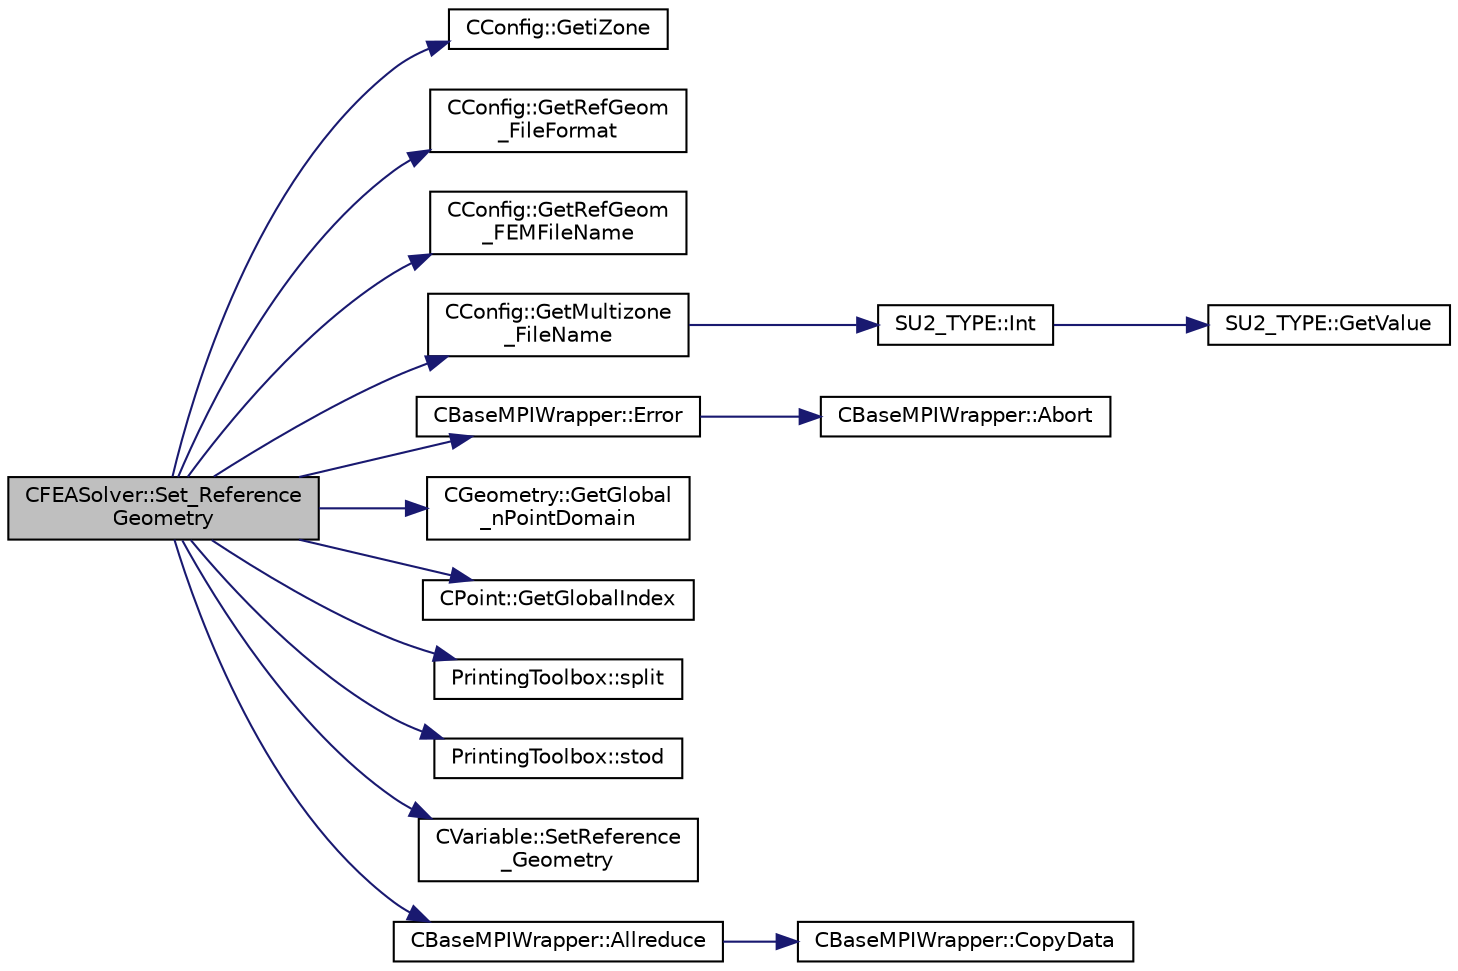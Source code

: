 digraph "CFEASolver::Set_ReferenceGeometry"
{
  edge [fontname="Helvetica",fontsize="10",labelfontname="Helvetica",labelfontsize="10"];
  node [fontname="Helvetica",fontsize="10",shape=record];
  rankdir="LR";
  Node1167 [label="CFEASolver::Set_Reference\lGeometry",height=0.2,width=0.4,color="black", fillcolor="grey75", style="filled", fontcolor="black"];
  Node1167 -> Node1168 [color="midnightblue",fontsize="10",style="solid",fontname="Helvetica"];
  Node1168 [label="CConfig::GetiZone",height=0.2,width=0.4,color="black", fillcolor="white", style="filled",URL="$class_c_config.html#ac09e21f44792b38adb3f933a4426b25f",tooltip="Provides the number of varaibles. "];
  Node1167 -> Node1169 [color="midnightblue",fontsize="10",style="solid",fontname="Helvetica"];
  Node1169 [label="CConfig::GetRefGeom\l_FileFormat",height=0.2,width=0.4,color="black", fillcolor="white", style="filled",URL="$class_c_config.html#a0500261e1afc265656004b8fa21326aa",tooltip="Get the format of the reference geometry file. "];
  Node1167 -> Node1170 [color="midnightblue",fontsize="10",style="solid",fontname="Helvetica"];
  Node1170 [label="CConfig::GetRefGeom\l_FEMFileName",height=0.2,width=0.4,color="black", fillcolor="white", style="filled",URL="$class_c_config.html#a2771431d32e969bbf43c812deb5a90c0",tooltip="Get the name of the file with the reference geometry of the structural problem. "];
  Node1167 -> Node1171 [color="midnightblue",fontsize="10",style="solid",fontname="Helvetica"];
  Node1171 [label="CConfig::GetMultizone\l_FileName",height=0.2,width=0.4,color="black", fillcolor="white", style="filled",URL="$class_c_config.html#af4d81fc4ec805bb4a89f3739048d8824",tooltip="Append the zone index to the restart or the solution files. "];
  Node1171 -> Node1172 [color="midnightblue",fontsize="10",style="solid",fontname="Helvetica"];
  Node1172 [label="SU2_TYPE::Int",height=0.2,width=0.4,color="black", fillcolor="white", style="filled",URL="$namespace_s_u2___t_y_p_e.html#a6b48817766d8a6486caa2807a52f6bae",tooltip="Casts the primitive value to int (uses GetValue, already implemented for each type). "];
  Node1172 -> Node1173 [color="midnightblue",fontsize="10",style="solid",fontname="Helvetica"];
  Node1173 [label="SU2_TYPE::GetValue",height=0.2,width=0.4,color="black", fillcolor="white", style="filled",URL="$namespace_s_u2___t_y_p_e.html#a0ed43473f5a450ce028d088427bf10cb",tooltip="Get the (primitive) value of the datatype (needs to be implemented for each new type). "];
  Node1167 -> Node1174 [color="midnightblue",fontsize="10",style="solid",fontname="Helvetica"];
  Node1174 [label="CBaseMPIWrapper::Error",height=0.2,width=0.4,color="black", fillcolor="white", style="filled",URL="$class_c_base_m_p_i_wrapper.html#a04457c47629bda56704e6a8804833eeb"];
  Node1174 -> Node1175 [color="midnightblue",fontsize="10",style="solid",fontname="Helvetica"];
  Node1175 [label="CBaseMPIWrapper::Abort",height=0.2,width=0.4,color="black", fillcolor="white", style="filled",URL="$class_c_base_m_p_i_wrapper.html#a21ef5681e2acb532d345e9bab173ef07"];
  Node1167 -> Node1176 [color="midnightblue",fontsize="10",style="solid",fontname="Helvetica"];
  Node1176 [label="CGeometry::GetGlobal\l_nPointDomain",height=0.2,width=0.4,color="black", fillcolor="white", style="filled",URL="$class_c_geometry.html#a22f1fbc70d2133f1d1924cc7b56caee9",tooltip="A virtual member. "];
  Node1167 -> Node1177 [color="midnightblue",fontsize="10",style="solid",fontname="Helvetica"];
  Node1177 [label="CPoint::GetGlobalIndex",height=0.2,width=0.4,color="black", fillcolor="white", style="filled",URL="$class_c_point.html#ab546170a5a03ef210a75fc5531910050",tooltip="Get the global index in a parallel computation. "];
  Node1167 -> Node1178 [color="midnightblue",fontsize="10",style="solid",fontname="Helvetica"];
  Node1178 [label="PrintingToolbox::split",height=0.2,width=0.4,color="black", fillcolor="white", style="filled",URL="$namespace_printing_toolbox.html#abd4b09ef601c48797157b3576d4c7141"];
  Node1167 -> Node1179 [color="midnightblue",fontsize="10",style="solid",fontname="Helvetica"];
  Node1179 [label="PrintingToolbox::stod",height=0.2,width=0.4,color="black", fillcolor="white", style="filled",URL="$namespace_printing_toolbox.html#a8847e43f5ff9dd98f59658edce9da4d6"];
  Node1167 -> Node1180 [color="midnightblue",fontsize="10",style="solid",fontname="Helvetica"];
  Node1180 [label="CVariable::SetReference\l_Geometry",height=0.2,width=0.4,color="black", fillcolor="white", style="filled",URL="$class_c_variable.html#a6f918412ef458abbb679a1fce84b300a",tooltip="A virtual member. "];
  Node1167 -> Node1181 [color="midnightblue",fontsize="10",style="solid",fontname="Helvetica"];
  Node1181 [label="CBaseMPIWrapper::Allreduce",height=0.2,width=0.4,color="black", fillcolor="white", style="filled",URL="$class_c_base_m_p_i_wrapper.html#a637b6fd917a8ca91ce748ba88e0d66b6"];
  Node1181 -> Node1182 [color="midnightblue",fontsize="10",style="solid",fontname="Helvetica"];
  Node1182 [label="CBaseMPIWrapper::CopyData",height=0.2,width=0.4,color="black", fillcolor="white", style="filled",URL="$class_c_base_m_p_i_wrapper.html#a4725cc1dd65b161b483e812a538a5e36"];
}
